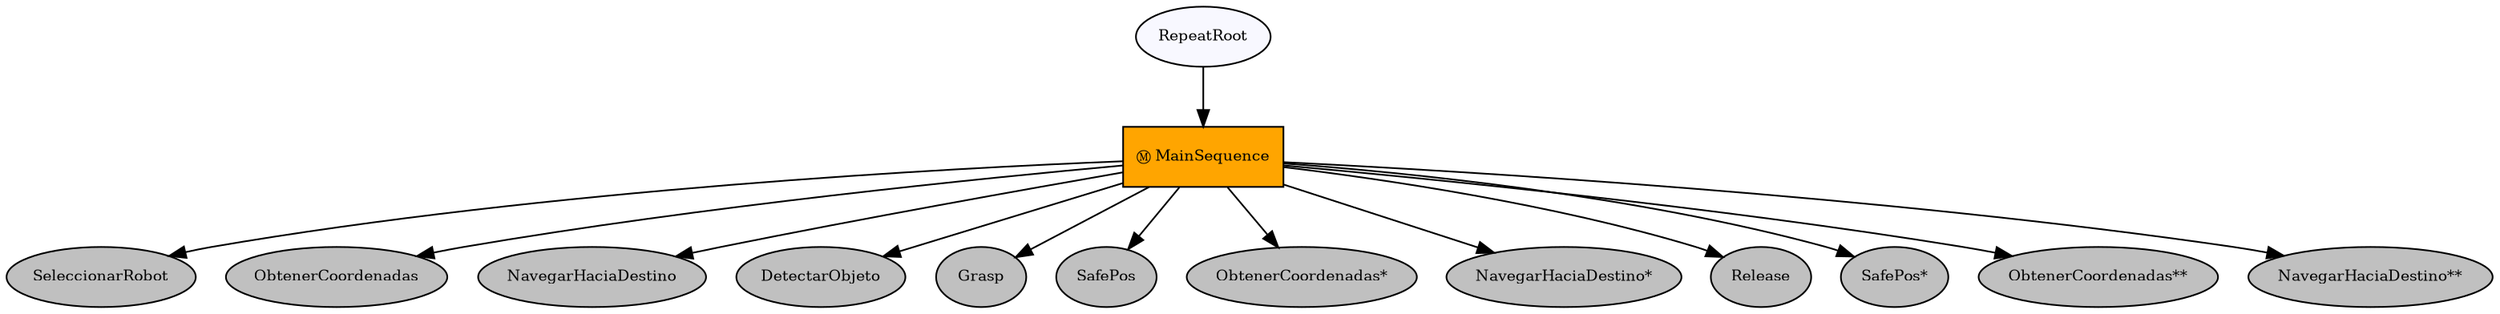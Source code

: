 digraph pastafarianism {
ordering=out;
graph [fontname="times-roman"];
node [fontname="times-roman"];
edge [fontname="times-roman"];
RepeatRoot [fillcolor=ghostwhite, fontcolor=black, fontsize=9, label=RepeatRoot, shape=ellipse, style=filled];
MainSequence [fillcolor=orange, fontcolor=black, fontsize=9, label="Ⓜ MainSequence", shape=box, style=filled];
RepeatRoot -> MainSequence;
SeleccionarRobot [fillcolor=gray, fontcolor=black, fontsize=9, label=SeleccionarRobot, shape=ellipse, style=filled];
MainSequence -> SeleccionarRobot;
ObtenerCoordenadas [fillcolor=gray, fontcolor=black, fontsize=9, label=ObtenerCoordenadas, shape=ellipse, style=filled];
MainSequence -> ObtenerCoordenadas;
NavegarHaciaDestino [fillcolor=gray, fontcolor=black, fontsize=9, label=NavegarHaciaDestino, shape=ellipse, style=filled];
MainSequence -> NavegarHaciaDestino;
DetectarObjeto [fillcolor=gray, fontcolor=black, fontsize=9, label=DetectarObjeto, shape=ellipse, style=filled];
MainSequence -> DetectarObjeto;
Grasp [fillcolor=gray, fontcolor=black, fontsize=9, label=Grasp, shape=ellipse, style=filled];
MainSequence -> Grasp;
SafePos [fillcolor=gray, fontcolor=black, fontsize=9, label=SafePos, shape=ellipse, style=filled];
MainSequence -> SafePos;
"ObtenerCoordenadas*" [fillcolor=gray, fontcolor=black, fontsize=9, label="ObtenerCoordenadas*", shape=ellipse, style=filled];
MainSequence -> "ObtenerCoordenadas*";
"NavegarHaciaDestino*" [fillcolor=gray, fontcolor=black, fontsize=9, label="NavegarHaciaDestino*", shape=ellipse, style=filled];
MainSequence -> "NavegarHaciaDestino*";
Release [fillcolor=gray, fontcolor=black, fontsize=9, label=Release, shape=ellipse, style=filled];
MainSequence -> Release;
"SafePos*" [fillcolor=gray, fontcolor=black, fontsize=9, label="SafePos*", shape=ellipse, style=filled];
MainSequence -> "SafePos*";
"ObtenerCoordenadas**" [fillcolor=gray, fontcolor=black, fontsize=9, label="ObtenerCoordenadas**", shape=ellipse, style=filled];
MainSequence -> "ObtenerCoordenadas**";
"NavegarHaciaDestino**" [fillcolor=gray, fontcolor=black, fontsize=9, label="NavegarHaciaDestino**", shape=ellipse, style=filled];
MainSequence -> "NavegarHaciaDestino**";
}
